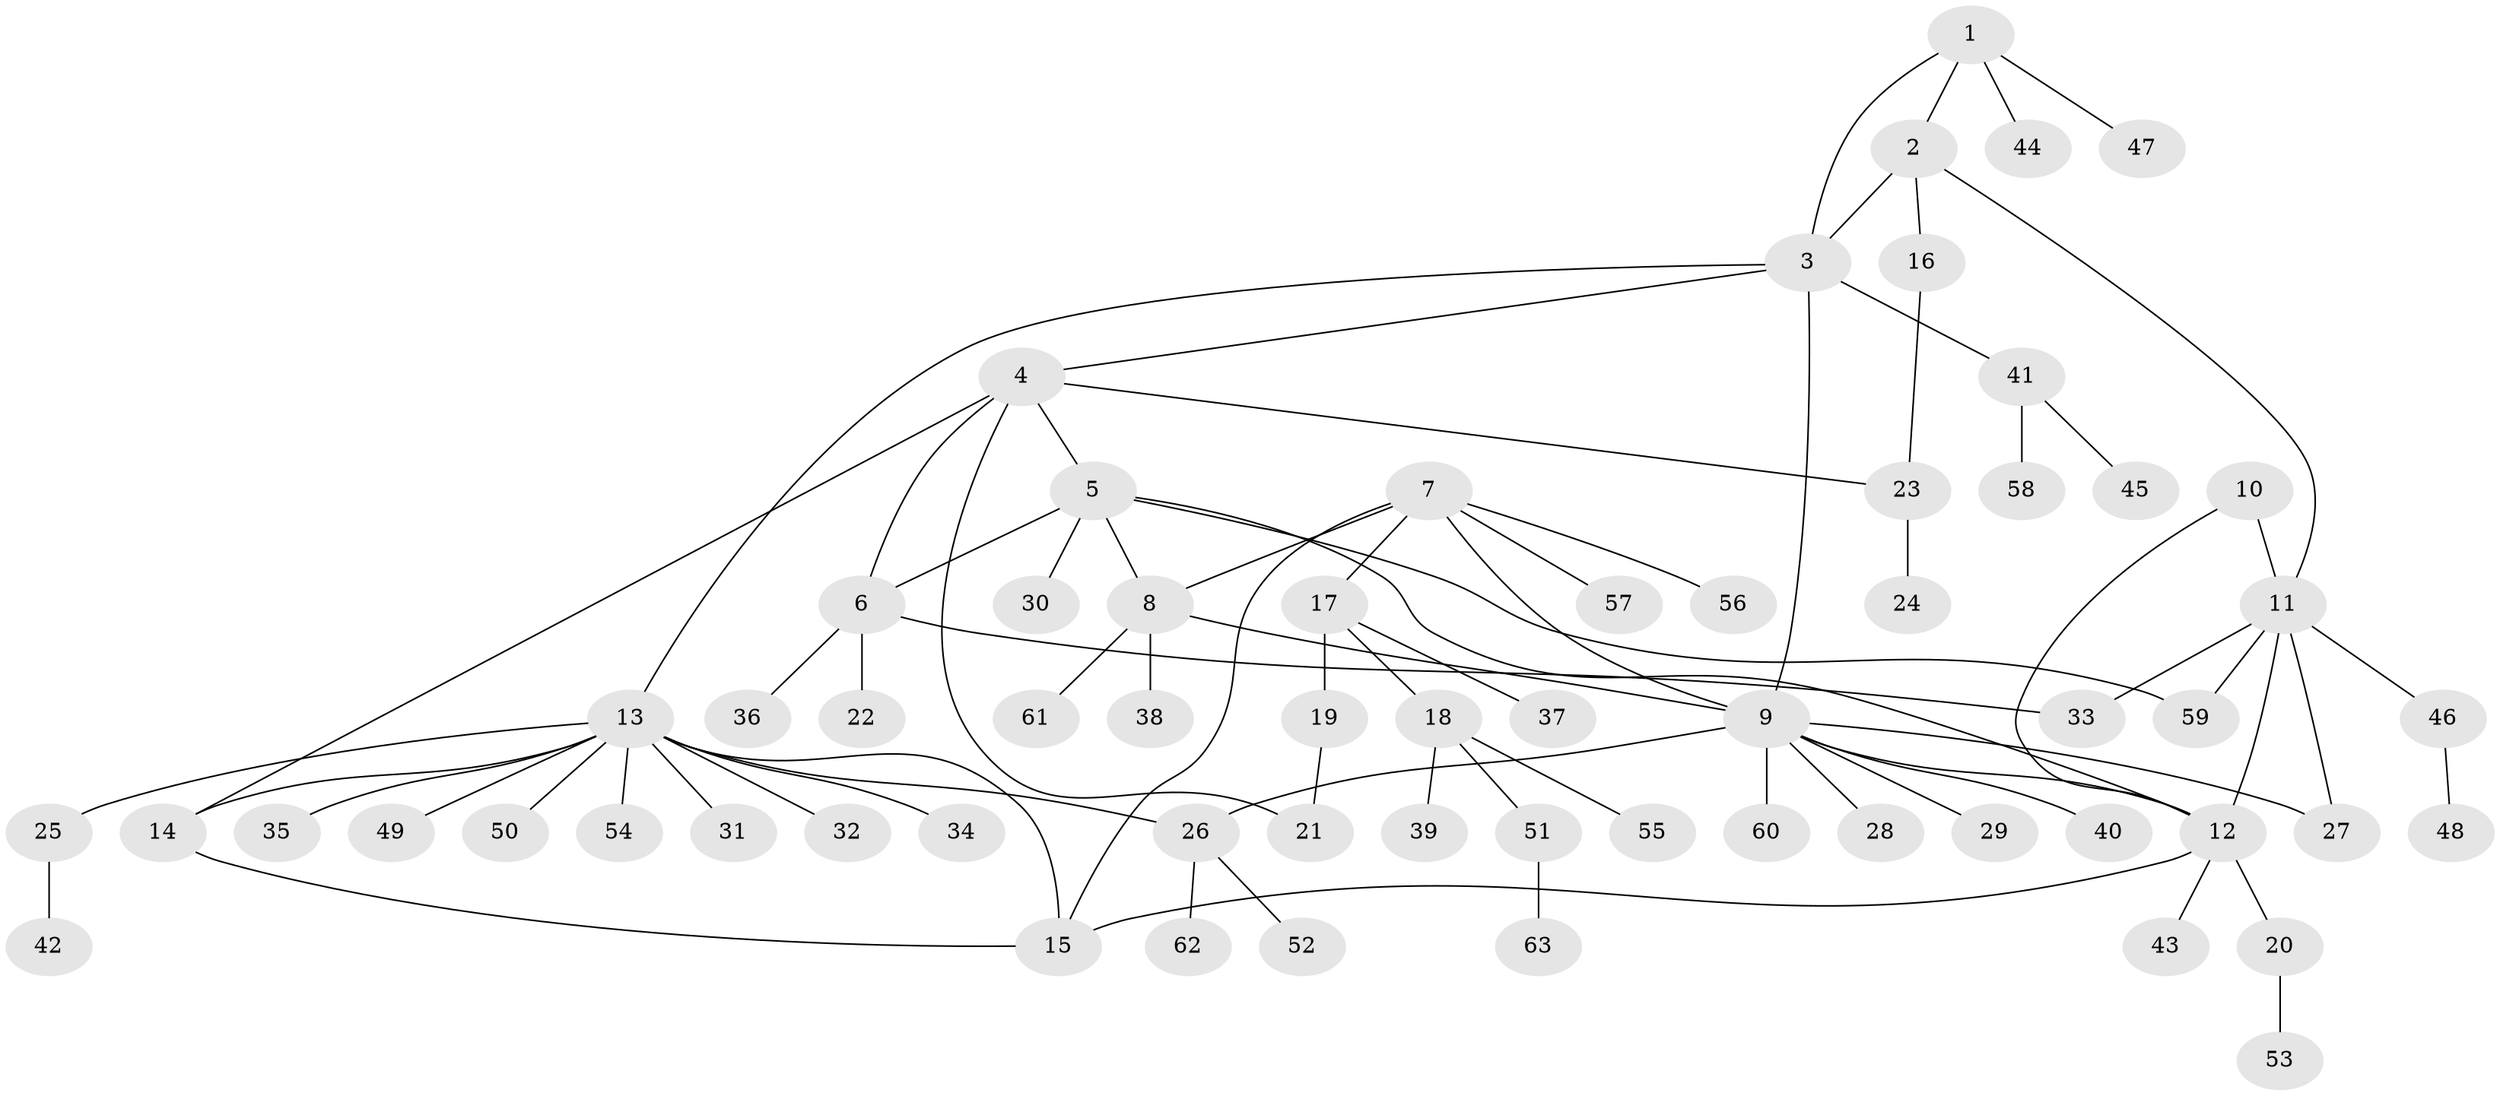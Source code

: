 // Generated by graph-tools (version 1.1) at 2025/26/03/09/25 03:26:37]
// undirected, 63 vertices, 79 edges
graph export_dot {
graph [start="1"]
  node [color=gray90,style=filled];
  1;
  2;
  3;
  4;
  5;
  6;
  7;
  8;
  9;
  10;
  11;
  12;
  13;
  14;
  15;
  16;
  17;
  18;
  19;
  20;
  21;
  22;
  23;
  24;
  25;
  26;
  27;
  28;
  29;
  30;
  31;
  32;
  33;
  34;
  35;
  36;
  37;
  38;
  39;
  40;
  41;
  42;
  43;
  44;
  45;
  46;
  47;
  48;
  49;
  50;
  51;
  52;
  53;
  54;
  55;
  56;
  57;
  58;
  59;
  60;
  61;
  62;
  63;
  1 -- 2;
  1 -- 3;
  1 -- 44;
  1 -- 47;
  2 -- 3;
  2 -- 11;
  2 -- 16;
  3 -- 4;
  3 -- 9;
  3 -- 13;
  3 -- 41;
  4 -- 5;
  4 -- 6;
  4 -- 14;
  4 -- 21;
  4 -- 23;
  5 -- 6;
  5 -- 8;
  5 -- 12;
  5 -- 30;
  5 -- 59;
  6 -- 22;
  6 -- 33;
  6 -- 36;
  7 -- 8;
  7 -- 9;
  7 -- 15;
  7 -- 17;
  7 -- 56;
  7 -- 57;
  8 -- 9;
  8 -- 38;
  8 -- 61;
  9 -- 12;
  9 -- 26;
  9 -- 27;
  9 -- 28;
  9 -- 29;
  9 -- 40;
  9 -- 60;
  10 -- 11;
  10 -- 12;
  11 -- 12;
  11 -- 27;
  11 -- 33;
  11 -- 46;
  11 -- 59;
  12 -- 15;
  12 -- 20;
  12 -- 43;
  13 -- 14;
  13 -- 15;
  13 -- 25;
  13 -- 26;
  13 -- 31;
  13 -- 32;
  13 -- 34;
  13 -- 35;
  13 -- 49;
  13 -- 50;
  13 -- 54;
  14 -- 15;
  16 -- 23;
  17 -- 18;
  17 -- 19;
  17 -- 37;
  18 -- 39;
  18 -- 51;
  18 -- 55;
  19 -- 21;
  20 -- 53;
  23 -- 24;
  25 -- 42;
  26 -- 52;
  26 -- 62;
  41 -- 45;
  41 -- 58;
  46 -- 48;
  51 -- 63;
}
